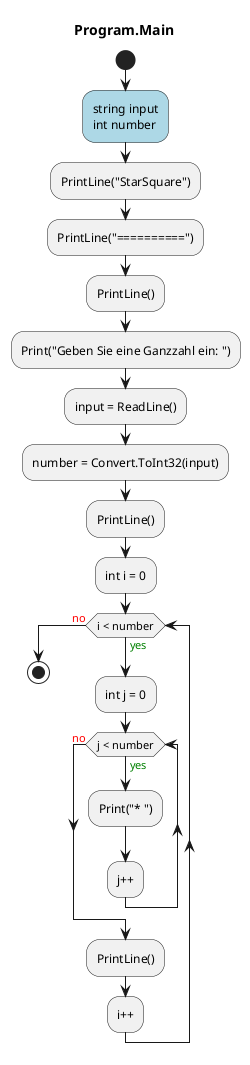 @startuml Program.Main
title Program.Main
start
#LightBlue:string input
int number;
:PrintLine("StarSquare");
:PrintLine("==========");
:PrintLine();
:Print("Geben Sie eine Ganzzahl ein: ");
:input = ReadLine();
:number = Convert.ToInt32(input);
:PrintLine();
:int i = 0;
while (i < number) is (<color:green>yes)
    :int j = 0;
    while (j < number) is (<color:green>yes)
        :Print("* ");
    :j++;
    endwhile (<color:red>no)
    :PrintLine();
:i++;
endwhile (<color:red>no)
stop
@enduml
